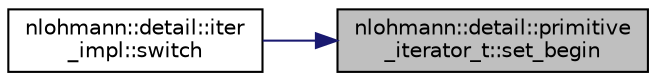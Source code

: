 digraph "nlohmann::detail::primitive_iterator_t::set_begin"
{
 // LATEX_PDF_SIZE
  edge [fontname="Helvetica",fontsize="10",labelfontname="Helvetica",labelfontsize="10"];
  node [fontname="Helvetica",fontsize="10",shape=record];
  rankdir="RL";
  Node1 [label="nlohmann::detail::primitive\l_iterator_t::set_begin",height=0.2,width=0.4,color="black", fillcolor="grey75", style="filled", fontcolor="black",tooltip="set iterator to a defined beginning"];
  Node1 -> Node2 [dir="back",color="midnightblue",fontsize="10",style="solid",fontname="Helvetica"];
  Node2 [label="nlohmann::detail::iter\l_impl::switch",height=0.2,width=0.4,color="black", fillcolor="white", style="filled",URL="$classnlohmann_1_1detail_1_1iter__impl.html#abc2f80067020fae59d7fbccf39f1547a",tooltip=" "];
}

